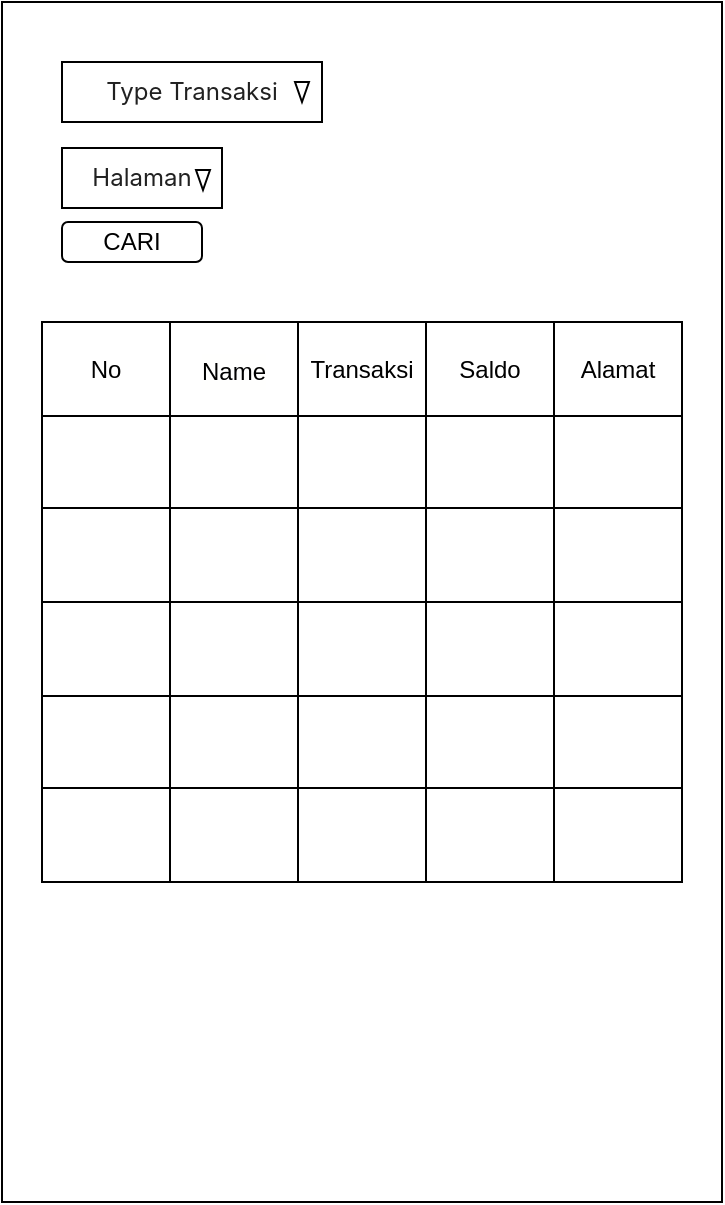 <mxfile version="16.1.0" type="github">
  <diagram id="hr0W-S_hVS6V0Vh0djmm" name="Page-1">
    <mxGraphModel dx="868" dy="1528" grid="1" gridSize="10" guides="1" tooltips="1" connect="1" arrows="1" fold="1" page="1" pageScale="1" pageWidth="850" pageHeight="1100" math="0" shadow="0">
      <root>
        <mxCell id="0" />
        <mxCell id="1" parent="0" />
        <mxCell id="YS8-KXyxbhaXyTgxA4R2-1" value="" style="rounded=0;whiteSpace=wrap;html=1;" parent="1" vertex="1">
          <mxGeometry x="270" y="-60" width="360" height="600" as="geometry" />
        </mxCell>
        <mxCell id="YS8-KXyxbhaXyTgxA4R2-4" value="&lt;span style=&quot;color: rgb(33 , 33 , 33) ; font-family: &amp;#34;inter&amp;#34; , &amp;#34;opensans&amp;#34; , &amp;#34;helvetica&amp;#34; , &amp;#34;arial&amp;#34; , sans-serif ; text-align: left ; background-color: rgb(255 , 255 , 255)&quot;&gt;Type Transaksi&lt;/span&gt;" style="rounded=0;whiteSpace=wrap;html=1;" parent="1" vertex="1">
          <mxGeometry x="300" y="-30" width="130" height="30" as="geometry" />
        </mxCell>
        <mxCell id="YS8-KXyxbhaXyTgxA4R2-5" value="" style="triangle;whiteSpace=wrap;html=1;rotation=90;" parent="1" vertex="1">
          <mxGeometry x="415" y="-18.5" width="10" height="7" as="geometry" />
        </mxCell>
        <mxCell id="YS8-KXyxbhaXyTgxA4R2-7" value="&lt;span style=&quot;color: rgb(33 , 33 , 33) ; font-family: &amp;#34;inter&amp;#34; , &amp;#34;opensans&amp;#34; , &amp;#34;helvetica&amp;#34; , &amp;#34;arial&amp;#34; , sans-serif ; text-align: left ; background-color: rgb(255 , 255 , 255)&quot;&gt;Halaman&lt;/span&gt;" style="rounded=0;whiteSpace=wrap;html=1;" parent="1" vertex="1">
          <mxGeometry x="300" y="13" width="80" height="30" as="geometry" />
        </mxCell>
        <mxCell id="YS8-KXyxbhaXyTgxA4R2-8" value="" style="triangle;whiteSpace=wrap;html=1;rotation=90;" parent="1" vertex="1">
          <mxGeometry x="365.5" y="25.5" width="10" height="7" as="geometry" />
        </mxCell>
        <mxCell id="YS8-KXyxbhaXyTgxA4R2-12" value="CARI" style="rounded=1;whiteSpace=wrap;html=1;" parent="1" vertex="1">
          <mxGeometry x="300" y="50" width="70" height="20" as="geometry" />
        </mxCell>
        <mxCell id="YS8-KXyxbhaXyTgxA4R2-14" value="" style="shape=table;startSize=0;container=1;collapsible=0;childLayout=tableLayout;" parent="1" vertex="1">
          <mxGeometry x="290" y="100" width="320" height="280" as="geometry" />
        </mxCell>
        <mxCell id="YS8-KXyxbhaXyTgxA4R2-15" value="" style="shape=partialRectangle;collapsible=0;dropTarget=0;fillColor=none;top=0;left=0;bottom=0;right=0;points=[[0,0.5],[1,0.5]];portConstraint=eastwest;" parent="YS8-KXyxbhaXyTgxA4R2-14" vertex="1">
          <mxGeometry width="320" height="47" as="geometry" />
        </mxCell>
        <mxCell id="YS8-KXyxbhaXyTgxA4R2-16" value="No" style="shape=partialRectangle;html=1;whiteSpace=wrap;connectable=0;overflow=hidden;fillColor=none;top=0;left=0;bottom=0;right=0;pointerEvents=1;" parent="YS8-KXyxbhaXyTgxA4R2-15" vertex="1">
          <mxGeometry width="64" height="47" as="geometry">
            <mxRectangle width="64" height="47" as="alternateBounds" />
          </mxGeometry>
        </mxCell>
        <mxCell id="YS8-KXyxbhaXyTgxA4R2-17" value="&lt;div style=&quot;background-color: rgb(255 , 255 , 254) ; line-height: 18px&quot;&gt;Name&lt;/div&gt;" style="shape=partialRectangle;html=1;whiteSpace=wrap;connectable=0;overflow=hidden;fillColor=none;top=0;left=0;bottom=0;right=0;pointerEvents=1;" parent="YS8-KXyxbhaXyTgxA4R2-15" vertex="1">
          <mxGeometry x="64" width="64" height="47" as="geometry">
            <mxRectangle width="64" height="47" as="alternateBounds" />
          </mxGeometry>
        </mxCell>
        <mxCell id="YS8-KXyxbhaXyTgxA4R2-18" value="Transaksi" style="shape=partialRectangle;html=1;whiteSpace=wrap;connectable=0;overflow=hidden;fillColor=none;top=0;left=0;bottom=0;right=0;pointerEvents=1;" parent="YS8-KXyxbhaXyTgxA4R2-15" vertex="1">
          <mxGeometry x="128" width="64" height="47" as="geometry">
            <mxRectangle width="64" height="47" as="alternateBounds" />
          </mxGeometry>
        </mxCell>
        <mxCell id="YS8-KXyxbhaXyTgxA4R2-19" value="Saldo" style="shape=partialRectangle;html=1;whiteSpace=wrap;connectable=0;overflow=hidden;fillColor=none;top=0;left=0;bottom=0;right=0;pointerEvents=1;" parent="YS8-KXyxbhaXyTgxA4R2-15" vertex="1">
          <mxGeometry x="192" width="64" height="47" as="geometry">
            <mxRectangle width="64" height="47" as="alternateBounds" />
          </mxGeometry>
        </mxCell>
        <mxCell id="YS8-KXyxbhaXyTgxA4R2-20" value="Alamat" style="shape=partialRectangle;html=1;whiteSpace=wrap;connectable=0;overflow=hidden;fillColor=none;top=0;left=0;bottom=0;right=0;pointerEvents=1;" parent="YS8-KXyxbhaXyTgxA4R2-15" vertex="1">
          <mxGeometry x="256" width="64" height="47" as="geometry">
            <mxRectangle width="64" height="47" as="alternateBounds" />
          </mxGeometry>
        </mxCell>
        <mxCell id="YS8-KXyxbhaXyTgxA4R2-21" value="" style="shape=partialRectangle;collapsible=0;dropTarget=0;fillColor=none;top=0;left=0;bottom=0;right=0;points=[[0,0.5],[1,0.5]];portConstraint=eastwest;" parent="YS8-KXyxbhaXyTgxA4R2-14" vertex="1">
          <mxGeometry y="47" width="320" height="46" as="geometry" />
        </mxCell>
        <mxCell id="YS8-KXyxbhaXyTgxA4R2-22" value="" style="shape=partialRectangle;html=1;whiteSpace=wrap;connectable=0;overflow=hidden;fillColor=none;top=0;left=0;bottom=0;right=0;pointerEvents=1;" parent="YS8-KXyxbhaXyTgxA4R2-21" vertex="1">
          <mxGeometry width="64" height="46" as="geometry">
            <mxRectangle width="64" height="46" as="alternateBounds" />
          </mxGeometry>
        </mxCell>
        <mxCell id="YS8-KXyxbhaXyTgxA4R2-23" value="" style="shape=partialRectangle;html=1;whiteSpace=wrap;connectable=0;overflow=hidden;fillColor=none;top=0;left=0;bottom=0;right=0;pointerEvents=1;" parent="YS8-KXyxbhaXyTgxA4R2-21" vertex="1">
          <mxGeometry x="64" width="64" height="46" as="geometry">
            <mxRectangle width="64" height="46" as="alternateBounds" />
          </mxGeometry>
        </mxCell>
        <mxCell id="YS8-KXyxbhaXyTgxA4R2-24" value="" style="shape=partialRectangle;html=1;whiteSpace=wrap;connectable=0;overflow=hidden;fillColor=none;top=0;left=0;bottom=0;right=0;pointerEvents=1;" parent="YS8-KXyxbhaXyTgxA4R2-21" vertex="1">
          <mxGeometry x="128" width="64" height="46" as="geometry">
            <mxRectangle width="64" height="46" as="alternateBounds" />
          </mxGeometry>
        </mxCell>
        <mxCell id="YS8-KXyxbhaXyTgxA4R2-25" value="" style="shape=partialRectangle;html=1;whiteSpace=wrap;connectable=0;overflow=hidden;fillColor=none;top=0;left=0;bottom=0;right=0;pointerEvents=1;" parent="YS8-KXyxbhaXyTgxA4R2-21" vertex="1">
          <mxGeometry x="192" width="64" height="46" as="geometry">
            <mxRectangle width="64" height="46" as="alternateBounds" />
          </mxGeometry>
        </mxCell>
        <mxCell id="YS8-KXyxbhaXyTgxA4R2-26" value="" style="shape=partialRectangle;html=1;whiteSpace=wrap;connectable=0;overflow=hidden;fillColor=none;top=0;left=0;bottom=0;right=0;pointerEvents=1;" parent="YS8-KXyxbhaXyTgxA4R2-21" vertex="1">
          <mxGeometry x="256" width="64" height="46" as="geometry">
            <mxRectangle width="64" height="46" as="alternateBounds" />
          </mxGeometry>
        </mxCell>
        <mxCell id="YS8-KXyxbhaXyTgxA4R2-27" value="" style="shape=partialRectangle;collapsible=0;dropTarget=0;fillColor=none;top=0;left=0;bottom=0;right=0;points=[[0,0.5],[1,0.5]];portConstraint=eastwest;" parent="YS8-KXyxbhaXyTgxA4R2-14" vertex="1">
          <mxGeometry y="93" width="320" height="47" as="geometry" />
        </mxCell>
        <mxCell id="YS8-KXyxbhaXyTgxA4R2-28" value="" style="shape=partialRectangle;html=1;whiteSpace=wrap;connectable=0;overflow=hidden;fillColor=none;top=0;left=0;bottom=0;right=0;pointerEvents=1;" parent="YS8-KXyxbhaXyTgxA4R2-27" vertex="1">
          <mxGeometry width="64" height="47" as="geometry">
            <mxRectangle width="64" height="47" as="alternateBounds" />
          </mxGeometry>
        </mxCell>
        <mxCell id="YS8-KXyxbhaXyTgxA4R2-29" value="" style="shape=partialRectangle;html=1;whiteSpace=wrap;connectable=0;overflow=hidden;fillColor=none;top=0;left=0;bottom=0;right=0;pointerEvents=1;" parent="YS8-KXyxbhaXyTgxA4R2-27" vertex="1">
          <mxGeometry x="64" width="64" height="47" as="geometry">
            <mxRectangle width="64" height="47" as="alternateBounds" />
          </mxGeometry>
        </mxCell>
        <mxCell id="YS8-KXyxbhaXyTgxA4R2-30" value="" style="shape=partialRectangle;html=1;whiteSpace=wrap;connectable=0;overflow=hidden;fillColor=none;top=0;left=0;bottom=0;right=0;pointerEvents=1;" parent="YS8-KXyxbhaXyTgxA4R2-27" vertex="1">
          <mxGeometry x="128" width="64" height="47" as="geometry">
            <mxRectangle width="64" height="47" as="alternateBounds" />
          </mxGeometry>
        </mxCell>
        <mxCell id="YS8-KXyxbhaXyTgxA4R2-31" value="" style="shape=partialRectangle;html=1;whiteSpace=wrap;connectable=0;overflow=hidden;fillColor=none;top=0;left=0;bottom=0;right=0;pointerEvents=1;" parent="YS8-KXyxbhaXyTgxA4R2-27" vertex="1">
          <mxGeometry x="192" width="64" height="47" as="geometry">
            <mxRectangle width="64" height="47" as="alternateBounds" />
          </mxGeometry>
        </mxCell>
        <mxCell id="YS8-KXyxbhaXyTgxA4R2-32" value="" style="shape=partialRectangle;html=1;whiteSpace=wrap;connectable=0;overflow=hidden;fillColor=none;top=0;left=0;bottom=0;right=0;pointerEvents=1;" parent="YS8-KXyxbhaXyTgxA4R2-27" vertex="1">
          <mxGeometry x="256" width="64" height="47" as="geometry">
            <mxRectangle width="64" height="47" as="alternateBounds" />
          </mxGeometry>
        </mxCell>
        <mxCell id="YS8-KXyxbhaXyTgxA4R2-33" value="" style="shape=partialRectangle;collapsible=0;dropTarget=0;fillColor=none;top=0;left=0;bottom=0;right=0;points=[[0,0.5],[1,0.5]];portConstraint=eastwest;" parent="YS8-KXyxbhaXyTgxA4R2-14" vertex="1">
          <mxGeometry y="140" width="320" height="47" as="geometry" />
        </mxCell>
        <mxCell id="YS8-KXyxbhaXyTgxA4R2-34" value="" style="shape=partialRectangle;html=1;whiteSpace=wrap;connectable=0;overflow=hidden;fillColor=none;top=0;left=0;bottom=0;right=0;pointerEvents=1;" parent="YS8-KXyxbhaXyTgxA4R2-33" vertex="1">
          <mxGeometry width="64" height="47" as="geometry">
            <mxRectangle width="64" height="47" as="alternateBounds" />
          </mxGeometry>
        </mxCell>
        <mxCell id="YS8-KXyxbhaXyTgxA4R2-35" value="" style="shape=partialRectangle;html=1;whiteSpace=wrap;connectable=0;overflow=hidden;fillColor=none;top=0;left=0;bottom=0;right=0;pointerEvents=1;" parent="YS8-KXyxbhaXyTgxA4R2-33" vertex="1">
          <mxGeometry x="64" width="64" height="47" as="geometry">
            <mxRectangle width="64" height="47" as="alternateBounds" />
          </mxGeometry>
        </mxCell>
        <mxCell id="YS8-KXyxbhaXyTgxA4R2-36" value="" style="shape=partialRectangle;html=1;whiteSpace=wrap;connectable=0;overflow=hidden;fillColor=none;top=0;left=0;bottom=0;right=0;pointerEvents=1;" parent="YS8-KXyxbhaXyTgxA4R2-33" vertex="1">
          <mxGeometry x="128" width="64" height="47" as="geometry">
            <mxRectangle width="64" height="47" as="alternateBounds" />
          </mxGeometry>
        </mxCell>
        <mxCell id="YS8-KXyxbhaXyTgxA4R2-37" value="" style="shape=partialRectangle;html=1;whiteSpace=wrap;connectable=0;overflow=hidden;fillColor=none;top=0;left=0;bottom=0;right=0;pointerEvents=1;" parent="YS8-KXyxbhaXyTgxA4R2-33" vertex="1">
          <mxGeometry x="192" width="64" height="47" as="geometry">
            <mxRectangle width="64" height="47" as="alternateBounds" />
          </mxGeometry>
        </mxCell>
        <mxCell id="YS8-KXyxbhaXyTgxA4R2-38" value="" style="shape=partialRectangle;html=1;whiteSpace=wrap;connectable=0;overflow=hidden;fillColor=none;top=0;left=0;bottom=0;right=0;pointerEvents=1;" parent="YS8-KXyxbhaXyTgxA4R2-33" vertex="1">
          <mxGeometry x="256" width="64" height="47" as="geometry">
            <mxRectangle width="64" height="47" as="alternateBounds" />
          </mxGeometry>
        </mxCell>
        <mxCell id="YS8-KXyxbhaXyTgxA4R2-39" value="" style="shape=partialRectangle;collapsible=0;dropTarget=0;fillColor=none;top=0;left=0;bottom=0;right=0;points=[[0,0.5],[1,0.5]];portConstraint=eastwest;" parent="YS8-KXyxbhaXyTgxA4R2-14" vertex="1">
          <mxGeometry y="187" width="320" height="46" as="geometry" />
        </mxCell>
        <mxCell id="YS8-KXyxbhaXyTgxA4R2-40" value="" style="shape=partialRectangle;html=1;whiteSpace=wrap;connectable=0;overflow=hidden;fillColor=none;top=0;left=0;bottom=0;right=0;pointerEvents=1;" parent="YS8-KXyxbhaXyTgxA4R2-39" vertex="1">
          <mxGeometry width="64" height="46" as="geometry">
            <mxRectangle width="64" height="46" as="alternateBounds" />
          </mxGeometry>
        </mxCell>
        <mxCell id="YS8-KXyxbhaXyTgxA4R2-41" value="" style="shape=partialRectangle;html=1;whiteSpace=wrap;connectable=0;overflow=hidden;fillColor=none;top=0;left=0;bottom=0;right=0;pointerEvents=1;" parent="YS8-KXyxbhaXyTgxA4R2-39" vertex="1">
          <mxGeometry x="64" width="64" height="46" as="geometry">
            <mxRectangle width="64" height="46" as="alternateBounds" />
          </mxGeometry>
        </mxCell>
        <mxCell id="YS8-KXyxbhaXyTgxA4R2-42" value="" style="shape=partialRectangle;html=1;whiteSpace=wrap;connectable=0;overflow=hidden;fillColor=none;top=0;left=0;bottom=0;right=0;pointerEvents=1;" parent="YS8-KXyxbhaXyTgxA4R2-39" vertex="1">
          <mxGeometry x="128" width="64" height="46" as="geometry">
            <mxRectangle width="64" height="46" as="alternateBounds" />
          </mxGeometry>
        </mxCell>
        <mxCell id="YS8-KXyxbhaXyTgxA4R2-43" value="" style="shape=partialRectangle;html=1;whiteSpace=wrap;connectable=0;overflow=hidden;fillColor=none;top=0;left=0;bottom=0;right=0;pointerEvents=1;" parent="YS8-KXyxbhaXyTgxA4R2-39" vertex="1">
          <mxGeometry x="192" width="64" height="46" as="geometry">
            <mxRectangle width="64" height="46" as="alternateBounds" />
          </mxGeometry>
        </mxCell>
        <mxCell id="YS8-KXyxbhaXyTgxA4R2-44" value="" style="shape=partialRectangle;html=1;whiteSpace=wrap;connectable=0;overflow=hidden;fillColor=none;top=0;left=0;bottom=0;right=0;pointerEvents=1;" parent="YS8-KXyxbhaXyTgxA4R2-39" vertex="1">
          <mxGeometry x="256" width="64" height="46" as="geometry">
            <mxRectangle width="64" height="46" as="alternateBounds" />
          </mxGeometry>
        </mxCell>
        <mxCell id="YS8-KXyxbhaXyTgxA4R2-45" value="" style="shape=partialRectangle;collapsible=0;dropTarget=0;fillColor=none;top=0;left=0;bottom=0;right=0;points=[[0,0.5],[1,0.5]];portConstraint=eastwest;" parent="YS8-KXyxbhaXyTgxA4R2-14" vertex="1">
          <mxGeometry y="233" width="320" height="47" as="geometry" />
        </mxCell>
        <mxCell id="YS8-KXyxbhaXyTgxA4R2-46" value="" style="shape=partialRectangle;html=1;whiteSpace=wrap;connectable=0;overflow=hidden;fillColor=none;top=0;left=0;bottom=0;right=0;pointerEvents=1;" parent="YS8-KXyxbhaXyTgxA4R2-45" vertex="1">
          <mxGeometry width="64" height="47" as="geometry">
            <mxRectangle width="64" height="47" as="alternateBounds" />
          </mxGeometry>
        </mxCell>
        <mxCell id="YS8-KXyxbhaXyTgxA4R2-47" value="" style="shape=partialRectangle;html=1;whiteSpace=wrap;connectable=0;overflow=hidden;fillColor=none;top=0;left=0;bottom=0;right=0;pointerEvents=1;" parent="YS8-KXyxbhaXyTgxA4R2-45" vertex="1">
          <mxGeometry x="64" width="64" height="47" as="geometry">
            <mxRectangle width="64" height="47" as="alternateBounds" />
          </mxGeometry>
        </mxCell>
        <mxCell id="YS8-KXyxbhaXyTgxA4R2-48" value="" style="shape=partialRectangle;html=1;whiteSpace=wrap;connectable=0;overflow=hidden;fillColor=none;top=0;left=0;bottom=0;right=0;pointerEvents=1;" parent="YS8-KXyxbhaXyTgxA4R2-45" vertex="1">
          <mxGeometry x="128" width="64" height="47" as="geometry">
            <mxRectangle width="64" height="47" as="alternateBounds" />
          </mxGeometry>
        </mxCell>
        <mxCell id="YS8-KXyxbhaXyTgxA4R2-49" value="" style="shape=partialRectangle;html=1;whiteSpace=wrap;connectable=0;overflow=hidden;fillColor=none;top=0;left=0;bottom=0;right=0;pointerEvents=1;" parent="YS8-KXyxbhaXyTgxA4R2-45" vertex="1">
          <mxGeometry x="192" width="64" height="47" as="geometry">
            <mxRectangle width="64" height="47" as="alternateBounds" />
          </mxGeometry>
        </mxCell>
        <mxCell id="YS8-KXyxbhaXyTgxA4R2-50" value="" style="shape=partialRectangle;html=1;whiteSpace=wrap;connectable=0;overflow=hidden;fillColor=none;top=0;left=0;bottom=0;right=0;pointerEvents=1;" parent="YS8-KXyxbhaXyTgxA4R2-45" vertex="1">
          <mxGeometry x="256" width="64" height="47" as="geometry">
            <mxRectangle width="64" height="47" as="alternateBounds" />
          </mxGeometry>
        </mxCell>
      </root>
    </mxGraphModel>
  </diagram>
</mxfile>
